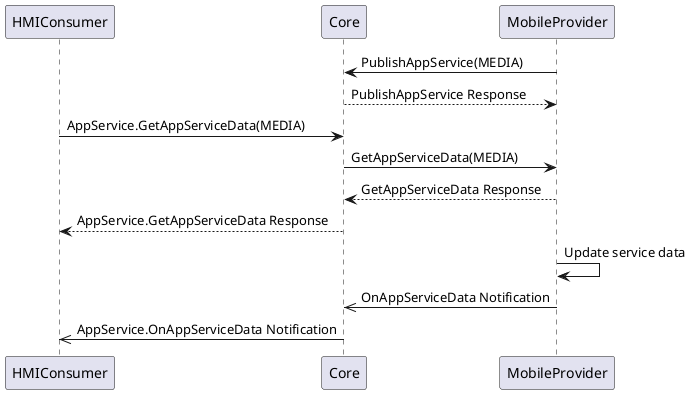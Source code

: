 @startuml OnAppServiceData_HMI_ASC
participant HMIConsumer
participant Core
participant MobileProvider

MobileProvider -> Core: PublishAppService(MEDIA)
Core --> MobileProvider: PublishAppService Response
HMIConsumer -> Core: AppService.GetAppServiceData(MEDIA)
Core -> MobileProvider: GetAppServiceData(MEDIA)
MobileProvider --> Core: GetAppServiceData Response
Core --> HMIConsumer: AppService.GetAppServiceData Response
MobileProvider -> MobileProvider: Update service data
MobileProvider ->> Core: OnAppServiceData Notification
Core ->> HMIConsumer: AppService.OnAppServiceData Notification

@enduml